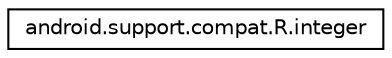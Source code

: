 digraph "Graphical Class Hierarchy"
{
 // INTERACTIVE_SVG=YES
 // LATEX_PDF_SIZE
  edge [fontname="Helvetica",fontsize="10",labelfontname="Helvetica",labelfontsize="10"];
  node [fontname="Helvetica",fontsize="10",shape=record];
  rankdir="LR";
  Node0 [label="android.support.compat.R.integer",height=0.2,width=0.4,color="black", fillcolor="white", style="filled",URL="$classandroid_1_1support_1_1compat_1_1_r_1_1integer.html",tooltip=" "];
}
